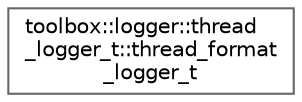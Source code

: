 digraph "Graphical Class Hierarchy"
{
 // LATEX_PDF_SIZE
  bgcolor="transparent";
  edge [fontname=Helvetica,fontsize=10,labelfontname=Helvetica,labelfontsize=10];
  node [fontname=Helvetica,fontsize=10,shape=box,height=0.2,width=0.4];
  rankdir="LR";
  Node0 [id="Node000000",label="toolbox::logger::thread\l_logger_t::thread_format\l_logger_t",height=0.2,width=0.4,color="grey40", fillcolor="white", style="filled",URL="$classtoolbox_1_1logger_1_1thread__logger__t_1_1thread__format__logger__t.html",tooltip="基于格式的日志记录器,用于printf风格的消息格式化 / Format-based logger for printf-style message formatting"];
}
